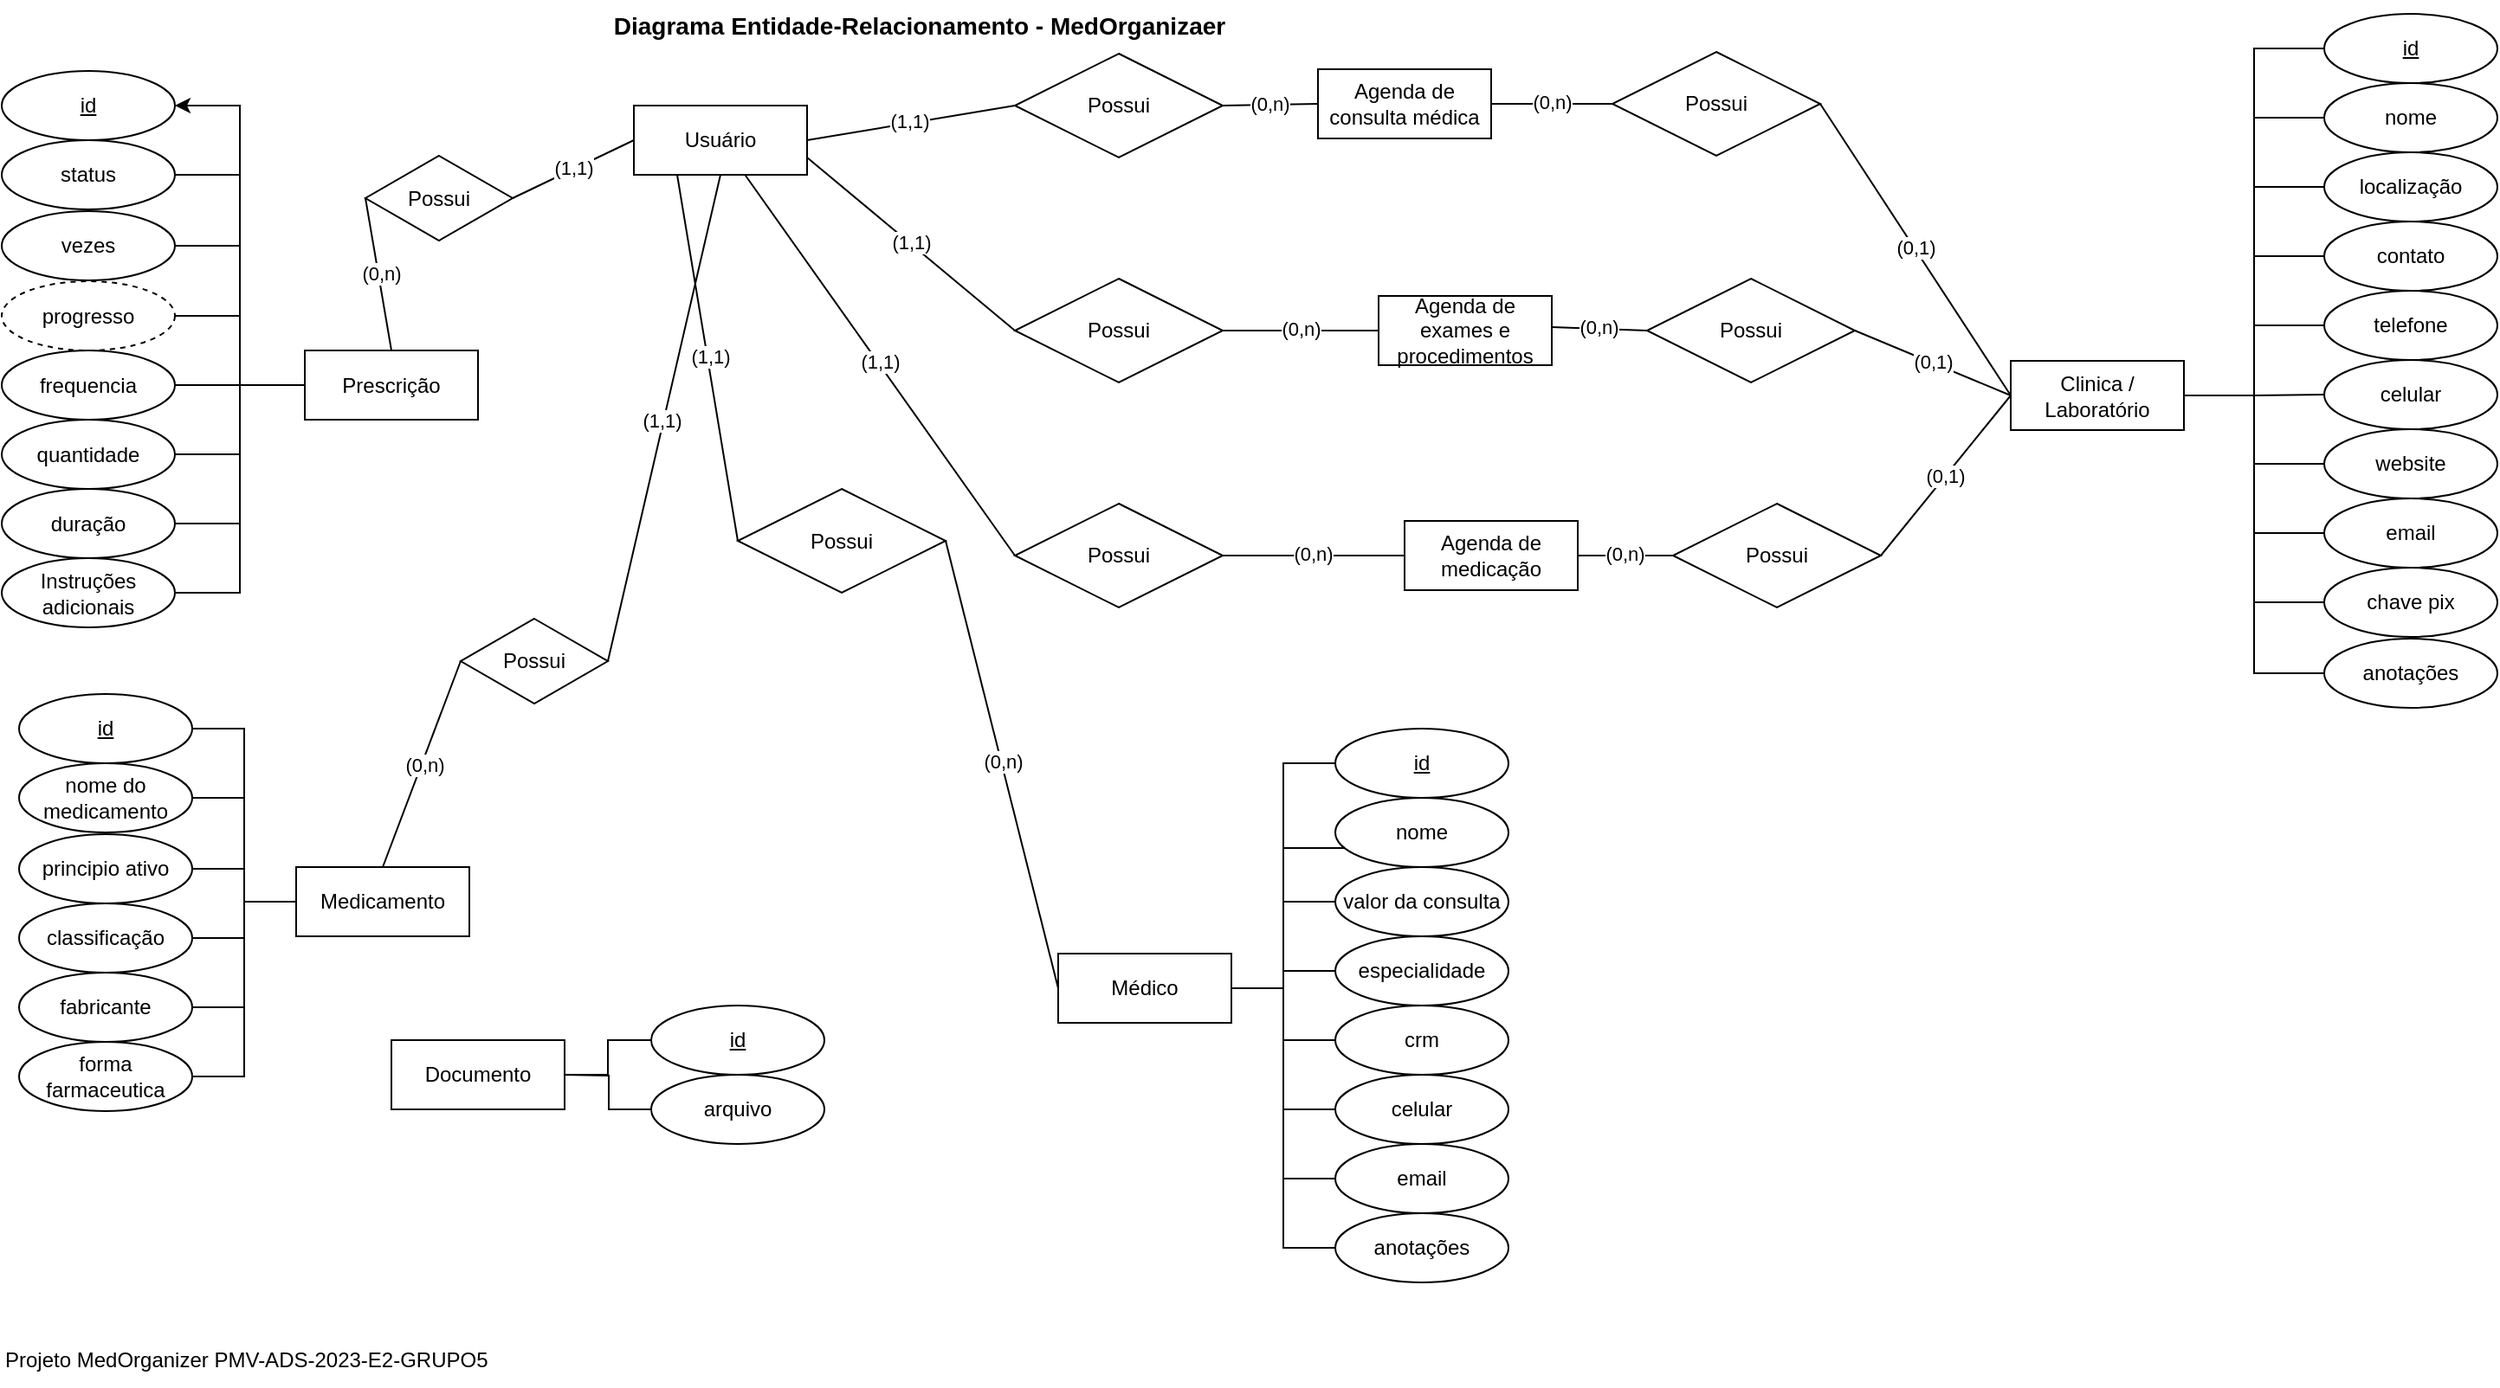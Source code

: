 <mxfile version="21.7.5" type="device">
  <diagram id="C5RBs43oDa-KdzZeNtuy" name="Page-1">
    <mxGraphModel dx="2874" dy="10" grid="1" gridSize="10" guides="1" tooltips="1" connect="1" arrows="1" fold="1" page="1" pageScale="1" pageWidth="1169" pageHeight="827" math="0" shadow="0">
      <root>
        <mxCell id="WIyWlLk6GJQsqaUBKTNV-0" />
        <mxCell id="WIyWlLk6GJQsqaUBKTNV-1" parent="WIyWlLk6GJQsqaUBKTNV-0" />
        <mxCell id="ZJPSMoCEX5RP2kxzUlpS-71" value="Diagrama Entidade-Relacionamento - MedOrganizaer" style="text;html=1;strokeColor=none;fillColor=none;align=center;verticalAlign=middle;whiteSpace=wrap;rounded=0;fontSize=14;fontStyle=1" parent="WIyWlLk6GJQsqaUBKTNV-1" vertex="1">
          <mxGeometry x="190" y="1659" width="760" height="30" as="geometry" />
        </mxCell>
        <mxCell id="ZJPSMoCEX5RP2kxzUlpS-72" value="Projeto MedOrganizer PMV-ADS-2023-E2-GRUPO5" style="text;html=1;strokeColor=none;fillColor=none;align=left;verticalAlign=middle;whiteSpace=wrap;rounded=0;" parent="WIyWlLk6GJQsqaUBKTNV-1" vertex="1">
          <mxGeometry x="40" y="2430" width="760" height="30" as="geometry" />
        </mxCell>
        <mxCell id="JvY_ZrgilqNhl_zg-ems-67" value="Usuário" style="whiteSpace=wrap;html=1;align=center;" vertex="1" parent="WIyWlLk6GJQsqaUBKTNV-1">
          <mxGeometry x="405" y="1720" width="100" height="40" as="geometry" />
        </mxCell>
        <mxCell id="JvY_ZrgilqNhl_zg-ems-69" value="Possui" style="shape=rhombus;perimeter=rhombusPerimeter;whiteSpace=wrap;html=1;align=center;" vertex="1" parent="WIyWlLk6GJQsqaUBKTNV-1">
          <mxGeometry x="625" y="1690" width="120" height="60" as="geometry" />
        </mxCell>
        <mxCell id="JvY_ZrgilqNhl_zg-ems-70" value="" style="endArrow=none;html=1;rounded=0;entryX=0;entryY=0.5;entryDx=0;entryDy=0;exitX=1;exitY=0.5;exitDx=0;exitDy=0;" edge="1" parent="WIyWlLk6GJQsqaUBKTNV-1" target="JvY_ZrgilqNhl_zg-ems-69" source="JvY_ZrgilqNhl_zg-ems-67">
          <mxGeometry relative="1" as="geometry">
            <mxPoint x="560" y="1759" as="sourcePoint" />
            <mxPoint x="680" y="1758.5" as="targetPoint" />
          </mxGeometry>
        </mxCell>
        <mxCell id="JvY_ZrgilqNhl_zg-ems-71" value="(1,1)" style="edgeLabel;html=1;align=center;verticalAlign=middle;resizable=0;points=[];" vertex="1" connectable="0" parent="JvY_ZrgilqNhl_zg-ems-70">
          <mxGeometry x="-0.013" y="1" relative="1" as="geometry">
            <mxPoint as="offset" />
          </mxGeometry>
        </mxCell>
        <mxCell id="JvY_ZrgilqNhl_zg-ems-72" value="" style="endArrow=none;html=1;rounded=0;exitX=1;exitY=0.5;exitDx=0;exitDy=0;entryX=0;entryY=0.5;entryDx=0;entryDy=0;" edge="1" parent="WIyWlLk6GJQsqaUBKTNV-1" source="JvY_ZrgilqNhl_zg-ems-69" target="JvY_ZrgilqNhl_zg-ems-74">
          <mxGeometry relative="1" as="geometry">
            <mxPoint x="800" y="1759" as="sourcePoint" />
            <mxPoint x="840" y="1759" as="targetPoint" />
          </mxGeometry>
        </mxCell>
        <mxCell id="JvY_ZrgilqNhl_zg-ems-73" value="(0,n)" style="edgeLabel;html=1;align=center;verticalAlign=middle;resizable=0;points=[];" vertex="1" connectable="0" parent="JvY_ZrgilqNhl_zg-ems-72">
          <mxGeometry x="-0.013" y="1" relative="1" as="geometry">
            <mxPoint as="offset" />
          </mxGeometry>
        </mxCell>
        <mxCell id="JvY_ZrgilqNhl_zg-ems-74" value="Agenda de consulta médica" style="whiteSpace=wrap;html=1;align=center;" vertex="1" parent="WIyWlLk6GJQsqaUBKTNV-1">
          <mxGeometry x="800" y="1699" width="100" height="40" as="geometry" />
        </mxCell>
        <mxCell id="JvY_ZrgilqNhl_zg-ems-89" value="Possui" style="shape=rhombus;perimeter=rhombusPerimeter;whiteSpace=wrap;html=1;align=center;" vertex="1" parent="WIyWlLk6GJQsqaUBKTNV-1">
          <mxGeometry x="625" y="1820" width="120" height="60" as="geometry" />
        </mxCell>
        <mxCell id="JvY_ZrgilqNhl_zg-ems-90" value="" style="endArrow=none;html=1;rounded=0;entryX=0;entryY=0.5;entryDx=0;entryDy=0;exitX=1;exitY=0.75;exitDx=0;exitDy=0;" edge="1" parent="WIyWlLk6GJQsqaUBKTNV-1" target="JvY_ZrgilqNhl_zg-ems-89" source="JvY_ZrgilqNhl_zg-ems-67">
          <mxGeometry relative="1" as="geometry">
            <mxPoint x="545" y="1850" as="sourcePoint" />
            <mxPoint x="680" y="1849.5" as="targetPoint" />
          </mxGeometry>
        </mxCell>
        <mxCell id="JvY_ZrgilqNhl_zg-ems-91" value="(1,1)" style="edgeLabel;html=1;align=center;verticalAlign=middle;resizable=0;points=[];" vertex="1" connectable="0" parent="JvY_ZrgilqNhl_zg-ems-90">
          <mxGeometry x="-0.013" y="1" relative="1" as="geometry">
            <mxPoint as="offset" />
          </mxGeometry>
        </mxCell>
        <mxCell id="JvY_ZrgilqNhl_zg-ems-92" value="" style="endArrow=none;html=1;rounded=0;exitX=1;exitY=0.5;exitDx=0;exitDy=0;entryX=0;entryY=0.5;entryDx=0;entryDy=0;" edge="1" parent="WIyWlLk6GJQsqaUBKTNV-1" source="JvY_ZrgilqNhl_zg-ems-89" target="JvY_ZrgilqNhl_zg-ems-94">
          <mxGeometry relative="1" as="geometry">
            <mxPoint x="800" y="1850" as="sourcePoint" />
            <mxPoint x="840" y="1850" as="targetPoint" />
          </mxGeometry>
        </mxCell>
        <mxCell id="JvY_ZrgilqNhl_zg-ems-93" value="(0,n)" style="edgeLabel;html=1;align=center;verticalAlign=middle;resizable=0;points=[];" vertex="1" connectable="0" parent="JvY_ZrgilqNhl_zg-ems-92">
          <mxGeometry x="-0.013" y="1" relative="1" as="geometry">
            <mxPoint as="offset" />
          </mxGeometry>
        </mxCell>
        <mxCell id="JvY_ZrgilqNhl_zg-ems-94" value="Agenda de exames e procedimentos" style="whiteSpace=wrap;html=1;align=center;" vertex="1" parent="WIyWlLk6GJQsqaUBKTNV-1">
          <mxGeometry x="835" y="1830" width="100" height="40" as="geometry" />
        </mxCell>
        <mxCell id="JvY_ZrgilqNhl_zg-ems-95" value="Possui" style="shape=rhombus;perimeter=rhombusPerimeter;whiteSpace=wrap;html=1;align=center;" vertex="1" parent="WIyWlLk6GJQsqaUBKTNV-1">
          <mxGeometry x="625" y="1950" width="120" height="60" as="geometry" />
        </mxCell>
        <mxCell id="JvY_ZrgilqNhl_zg-ems-96" value="" style="endArrow=none;html=1;rounded=0;entryX=0;entryY=0.5;entryDx=0;entryDy=0;" edge="1" parent="WIyWlLk6GJQsqaUBKTNV-1" target="JvY_ZrgilqNhl_zg-ems-95" source="JvY_ZrgilqNhl_zg-ems-67">
          <mxGeometry relative="1" as="geometry">
            <mxPoint x="545" y="1940" as="sourcePoint" />
            <mxPoint x="680" y="1939.5" as="targetPoint" />
          </mxGeometry>
        </mxCell>
        <mxCell id="JvY_ZrgilqNhl_zg-ems-97" value="(1,1)" style="edgeLabel;html=1;align=center;verticalAlign=middle;resizable=0;points=[];" vertex="1" connectable="0" parent="JvY_ZrgilqNhl_zg-ems-96">
          <mxGeometry x="-0.013" y="1" relative="1" as="geometry">
            <mxPoint as="offset" />
          </mxGeometry>
        </mxCell>
        <mxCell id="JvY_ZrgilqNhl_zg-ems-98" value="" style="endArrow=none;html=1;rounded=0;exitX=1;exitY=0.5;exitDx=0;exitDy=0;entryX=0;entryY=0.5;entryDx=0;entryDy=0;" edge="1" parent="WIyWlLk6GJQsqaUBKTNV-1" source="JvY_ZrgilqNhl_zg-ems-95" target="JvY_ZrgilqNhl_zg-ems-100">
          <mxGeometry relative="1" as="geometry">
            <mxPoint x="800" y="1940" as="sourcePoint" />
            <mxPoint x="840" y="1940" as="targetPoint" />
          </mxGeometry>
        </mxCell>
        <mxCell id="JvY_ZrgilqNhl_zg-ems-99" value="(0,n)" style="edgeLabel;html=1;align=center;verticalAlign=middle;resizable=0;points=[];" vertex="1" connectable="0" parent="JvY_ZrgilqNhl_zg-ems-98">
          <mxGeometry x="-0.013" y="1" relative="1" as="geometry">
            <mxPoint as="offset" />
          </mxGeometry>
        </mxCell>
        <mxCell id="JvY_ZrgilqNhl_zg-ems-100" value="Agenda de medicação" style="whiteSpace=wrap;html=1;align=center;" vertex="1" parent="WIyWlLk6GJQsqaUBKTNV-1">
          <mxGeometry x="850" y="1960" width="100" height="40" as="geometry" />
        </mxCell>
        <mxCell id="JvY_ZrgilqNhl_zg-ems-101" value="" style="group" vertex="1" connectable="0" parent="WIyWlLk6GJQsqaUBKTNV-1">
          <mxGeometry x="1200" y="1667" width="281" height="401" as="geometry" />
        </mxCell>
        <mxCell id="JvY_ZrgilqNhl_zg-ems-45" value="nome" style="ellipse;whiteSpace=wrap;html=1;align=center;" vertex="1" parent="JvY_ZrgilqNhl_zg-ems-101">
          <mxGeometry x="181" y="40" width="100" height="40" as="geometry" />
        </mxCell>
        <mxCell id="JvY_ZrgilqNhl_zg-ems-46" value="localização" style="ellipse;whiteSpace=wrap;html=1;align=center;" vertex="1" parent="JvY_ZrgilqNhl_zg-ems-101">
          <mxGeometry x="181" y="80" width="100" height="40" as="geometry" />
        </mxCell>
        <mxCell id="JvY_ZrgilqNhl_zg-ems-47" value="contato" style="ellipse;whiteSpace=wrap;html=1;align=center;" vertex="1" parent="JvY_ZrgilqNhl_zg-ems-101">
          <mxGeometry x="181" y="120" width="100" height="40" as="geometry" />
        </mxCell>
        <mxCell id="JvY_ZrgilqNhl_zg-ems-48" value="telefone" style="ellipse;whiteSpace=wrap;html=1;align=center;" vertex="1" parent="JvY_ZrgilqNhl_zg-ems-101">
          <mxGeometry x="181" y="160" width="100" height="40" as="geometry" />
        </mxCell>
        <mxCell id="JvY_ZrgilqNhl_zg-ems-49" value="celular" style="ellipse;whiteSpace=wrap;html=1;align=center;" vertex="1" parent="JvY_ZrgilqNhl_zg-ems-101">
          <mxGeometry x="181" y="200" width="100" height="40" as="geometry" />
        </mxCell>
        <mxCell id="JvY_ZrgilqNhl_zg-ems-50" value="website" style="ellipse;whiteSpace=wrap;html=1;align=center;" vertex="1" parent="JvY_ZrgilqNhl_zg-ems-101">
          <mxGeometry x="181" y="240" width="100" height="40" as="geometry" />
        </mxCell>
        <mxCell id="JvY_ZrgilqNhl_zg-ems-51" value="email" style="ellipse;whiteSpace=wrap;html=1;align=center;" vertex="1" parent="JvY_ZrgilqNhl_zg-ems-101">
          <mxGeometry x="181" y="280" width="100" height="40" as="geometry" />
        </mxCell>
        <mxCell id="JvY_ZrgilqNhl_zg-ems-52" value="chave pix" style="ellipse;whiteSpace=wrap;html=1;align=center;" vertex="1" parent="JvY_ZrgilqNhl_zg-ems-101">
          <mxGeometry x="181" y="320" width="100" height="40" as="geometry" />
        </mxCell>
        <mxCell id="JvY_ZrgilqNhl_zg-ems-53" value="anotações" style="ellipse;whiteSpace=wrap;html=1;align=center;" vertex="1" parent="JvY_ZrgilqNhl_zg-ems-101">
          <mxGeometry x="181" y="361" width="100" height="40" as="geometry" />
        </mxCell>
        <mxCell id="JvY_ZrgilqNhl_zg-ems-55" value="id" style="ellipse;whiteSpace=wrap;html=1;align=center;fontStyle=4;" vertex="1" parent="JvY_ZrgilqNhl_zg-ems-101">
          <mxGeometry x="181" width="100" height="40" as="geometry" />
        </mxCell>
        <mxCell id="JvY_ZrgilqNhl_zg-ems-57" style="edgeStyle=orthogonalEdgeStyle;rounded=0;orthogonalLoop=1;jettySize=auto;html=1;entryX=0;entryY=0.5;entryDx=0;entryDy=0;endArrow=none;endFill=0;" edge="1" parent="JvY_ZrgilqNhl_zg-ems-101" source="JvY_ZrgilqNhl_zg-ems-56" target="JvY_ZrgilqNhl_zg-ems-55">
          <mxGeometry relative="1" as="geometry" />
        </mxCell>
        <mxCell id="JvY_ZrgilqNhl_zg-ems-58" style="edgeStyle=orthogonalEdgeStyle;rounded=0;orthogonalLoop=1;jettySize=auto;html=1;entryX=0;entryY=0.5;entryDx=0;entryDy=0;endArrow=none;endFill=0;" edge="1" parent="JvY_ZrgilqNhl_zg-ems-101" source="JvY_ZrgilqNhl_zg-ems-56" target="JvY_ZrgilqNhl_zg-ems-45">
          <mxGeometry relative="1" as="geometry" />
        </mxCell>
        <mxCell id="JvY_ZrgilqNhl_zg-ems-59" style="edgeStyle=orthogonalEdgeStyle;rounded=0;orthogonalLoop=1;jettySize=auto;html=1;entryX=0;entryY=0.5;entryDx=0;entryDy=0;endArrow=none;endFill=0;" edge="1" parent="JvY_ZrgilqNhl_zg-ems-101" source="JvY_ZrgilqNhl_zg-ems-56" target="JvY_ZrgilqNhl_zg-ems-46">
          <mxGeometry relative="1" as="geometry" />
        </mxCell>
        <mxCell id="JvY_ZrgilqNhl_zg-ems-60" style="edgeStyle=orthogonalEdgeStyle;rounded=0;orthogonalLoop=1;jettySize=auto;html=1;entryX=0;entryY=0.5;entryDx=0;entryDy=0;endArrow=none;endFill=0;" edge="1" parent="JvY_ZrgilqNhl_zg-ems-101" source="JvY_ZrgilqNhl_zg-ems-56" target="JvY_ZrgilqNhl_zg-ems-47">
          <mxGeometry relative="1" as="geometry" />
        </mxCell>
        <mxCell id="JvY_ZrgilqNhl_zg-ems-61" style="edgeStyle=orthogonalEdgeStyle;rounded=0;orthogonalLoop=1;jettySize=auto;html=1;entryX=0;entryY=0.5;entryDx=0;entryDy=0;endArrow=none;endFill=0;" edge="1" parent="JvY_ZrgilqNhl_zg-ems-101" source="JvY_ZrgilqNhl_zg-ems-56" target="JvY_ZrgilqNhl_zg-ems-48">
          <mxGeometry relative="1" as="geometry" />
        </mxCell>
        <mxCell id="JvY_ZrgilqNhl_zg-ems-62" style="edgeStyle=orthogonalEdgeStyle;rounded=0;orthogonalLoop=1;jettySize=auto;html=1;entryX=0;entryY=0.5;entryDx=0;entryDy=0;endArrow=none;endFill=0;" edge="1" parent="JvY_ZrgilqNhl_zg-ems-101" source="JvY_ZrgilqNhl_zg-ems-56" target="JvY_ZrgilqNhl_zg-ems-49">
          <mxGeometry relative="1" as="geometry" />
        </mxCell>
        <mxCell id="JvY_ZrgilqNhl_zg-ems-63" style="edgeStyle=orthogonalEdgeStyle;rounded=0;orthogonalLoop=1;jettySize=auto;html=1;entryX=0;entryY=0.5;entryDx=0;entryDy=0;endArrow=none;endFill=0;" edge="1" parent="JvY_ZrgilqNhl_zg-ems-101" source="JvY_ZrgilqNhl_zg-ems-56" target="JvY_ZrgilqNhl_zg-ems-50">
          <mxGeometry relative="1" as="geometry" />
        </mxCell>
        <mxCell id="JvY_ZrgilqNhl_zg-ems-64" style="edgeStyle=orthogonalEdgeStyle;rounded=0;orthogonalLoop=1;jettySize=auto;html=1;entryX=0;entryY=0.5;entryDx=0;entryDy=0;endArrow=none;endFill=0;" edge="1" parent="JvY_ZrgilqNhl_zg-ems-101" source="JvY_ZrgilqNhl_zg-ems-56" target="JvY_ZrgilqNhl_zg-ems-51">
          <mxGeometry relative="1" as="geometry" />
        </mxCell>
        <mxCell id="JvY_ZrgilqNhl_zg-ems-65" style="edgeStyle=orthogonalEdgeStyle;rounded=0;orthogonalLoop=1;jettySize=auto;html=1;entryX=0;entryY=0.5;entryDx=0;entryDy=0;endArrow=none;endFill=0;" edge="1" parent="JvY_ZrgilqNhl_zg-ems-101" source="JvY_ZrgilqNhl_zg-ems-56" target="JvY_ZrgilqNhl_zg-ems-52">
          <mxGeometry relative="1" as="geometry" />
        </mxCell>
        <mxCell id="JvY_ZrgilqNhl_zg-ems-66" style="edgeStyle=orthogonalEdgeStyle;rounded=0;orthogonalLoop=1;jettySize=auto;html=1;entryX=0;entryY=0.5;entryDx=0;entryDy=0;endArrow=none;endFill=0;" edge="1" parent="JvY_ZrgilqNhl_zg-ems-101" source="JvY_ZrgilqNhl_zg-ems-56" target="JvY_ZrgilqNhl_zg-ems-53">
          <mxGeometry relative="1" as="geometry" />
        </mxCell>
        <mxCell id="JvY_ZrgilqNhl_zg-ems-56" value="Clinica / Laboratório" style="whiteSpace=wrap;html=1;align=center;" vertex="1" parent="JvY_ZrgilqNhl_zg-ems-101">
          <mxGeometry y="200.5" width="100" height="40" as="geometry" />
        </mxCell>
        <mxCell id="JvY_ZrgilqNhl_zg-ems-102" value="" style="group" vertex="1" connectable="0" parent="WIyWlLk6GJQsqaUBKTNV-1">
          <mxGeometry x="650" y="2080" width="260" height="320" as="geometry" />
        </mxCell>
        <mxCell id="JvY_ZrgilqNhl_zg-ems-25" value="Médico" style="whiteSpace=wrap;html=1;align=center;" vertex="1" parent="JvY_ZrgilqNhl_zg-ems-102">
          <mxGeometry y="130" width="100" height="40" as="geometry" />
        </mxCell>
        <mxCell id="JvY_ZrgilqNhl_zg-ems-37" value="" style="edgeStyle=orthogonalEdgeStyle;rounded=0;orthogonalLoop=1;jettySize=auto;html=1;endArrow=none;endFill=0;" edge="1" parent="JvY_ZrgilqNhl_zg-ems-102" source="JvY_ZrgilqNhl_zg-ems-26">
          <mxGeometry relative="1" as="geometry">
            <mxPoint x="100" y="150" as="targetPoint" />
            <Array as="points">
              <mxPoint x="130" y="69" />
              <mxPoint x="130" y="150" />
            </Array>
          </mxGeometry>
        </mxCell>
        <mxCell id="JvY_ZrgilqNhl_zg-ems-26" value="nome" style="ellipse;whiteSpace=wrap;html=1;align=center;" vertex="1" parent="JvY_ZrgilqNhl_zg-ems-102">
          <mxGeometry x="160" y="40" width="100" height="40" as="geometry" />
        </mxCell>
        <mxCell id="JvY_ZrgilqNhl_zg-ems-38" style="edgeStyle=orthogonalEdgeStyle;rounded=0;orthogonalLoop=1;jettySize=auto;html=1;entryX=1;entryY=0.5;entryDx=0;entryDy=0;endArrow=none;endFill=0;" edge="1" parent="JvY_ZrgilqNhl_zg-ems-102" source="JvY_ZrgilqNhl_zg-ems-27" target="JvY_ZrgilqNhl_zg-ems-25">
          <mxGeometry relative="1" as="geometry" />
        </mxCell>
        <mxCell id="JvY_ZrgilqNhl_zg-ems-27" value="id" style="ellipse;whiteSpace=wrap;html=1;align=center;fontStyle=4;" vertex="1" parent="JvY_ZrgilqNhl_zg-ems-102">
          <mxGeometry x="160" width="100" height="40" as="geometry" />
        </mxCell>
        <mxCell id="JvY_ZrgilqNhl_zg-ems-39" value="" style="edgeStyle=orthogonalEdgeStyle;rounded=0;orthogonalLoop=1;jettySize=auto;html=1;entryX=1;entryY=0.5;entryDx=0;entryDy=0;endArrow=none;endFill=0;" edge="1" parent="JvY_ZrgilqNhl_zg-ems-102" source="JvY_ZrgilqNhl_zg-ems-29" target="JvY_ZrgilqNhl_zg-ems-25">
          <mxGeometry relative="1" as="geometry" />
        </mxCell>
        <mxCell id="JvY_ZrgilqNhl_zg-ems-29" value="valor da consulta" style="ellipse;whiteSpace=wrap;html=1;align=center;" vertex="1" parent="JvY_ZrgilqNhl_zg-ems-102">
          <mxGeometry x="160" y="80" width="100" height="40" as="geometry" />
        </mxCell>
        <mxCell id="JvY_ZrgilqNhl_zg-ems-40" style="edgeStyle=orthogonalEdgeStyle;rounded=0;orthogonalLoop=1;jettySize=auto;html=1;entryX=1;entryY=0.5;entryDx=0;entryDy=0;endArrow=none;endFill=0;" edge="1" parent="JvY_ZrgilqNhl_zg-ems-102" source="JvY_ZrgilqNhl_zg-ems-30" target="JvY_ZrgilqNhl_zg-ems-25">
          <mxGeometry relative="1" as="geometry" />
        </mxCell>
        <mxCell id="JvY_ZrgilqNhl_zg-ems-30" value="especialidade" style="ellipse;whiteSpace=wrap;html=1;align=center;" vertex="1" parent="JvY_ZrgilqNhl_zg-ems-102">
          <mxGeometry x="160" y="120" width="100" height="40" as="geometry" />
        </mxCell>
        <mxCell id="JvY_ZrgilqNhl_zg-ems-41" style="edgeStyle=orthogonalEdgeStyle;rounded=0;orthogonalLoop=1;jettySize=auto;html=1;entryX=1;entryY=0.5;entryDx=0;entryDy=0;endArrow=none;endFill=0;" edge="1" parent="JvY_ZrgilqNhl_zg-ems-102" source="JvY_ZrgilqNhl_zg-ems-31" target="JvY_ZrgilqNhl_zg-ems-25">
          <mxGeometry relative="1" as="geometry" />
        </mxCell>
        <mxCell id="JvY_ZrgilqNhl_zg-ems-31" value="crm" style="ellipse;whiteSpace=wrap;html=1;align=center;" vertex="1" parent="JvY_ZrgilqNhl_zg-ems-102">
          <mxGeometry x="160" y="160" width="100" height="40" as="geometry" />
        </mxCell>
        <mxCell id="JvY_ZrgilqNhl_zg-ems-42" style="edgeStyle=orthogonalEdgeStyle;rounded=0;orthogonalLoop=1;jettySize=auto;html=1;entryX=1;entryY=0.5;entryDx=0;entryDy=0;endArrow=none;endFill=0;" edge="1" parent="JvY_ZrgilqNhl_zg-ems-102" source="JvY_ZrgilqNhl_zg-ems-32" target="JvY_ZrgilqNhl_zg-ems-25">
          <mxGeometry relative="1" as="geometry" />
        </mxCell>
        <mxCell id="JvY_ZrgilqNhl_zg-ems-32" value="celular" style="ellipse;whiteSpace=wrap;html=1;align=center;" vertex="1" parent="JvY_ZrgilqNhl_zg-ems-102">
          <mxGeometry x="160" y="200" width="100" height="40" as="geometry" />
        </mxCell>
        <mxCell id="JvY_ZrgilqNhl_zg-ems-43" style="edgeStyle=orthogonalEdgeStyle;rounded=0;orthogonalLoop=1;jettySize=auto;html=1;entryX=1;entryY=0.5;entryDx=0;entryDy=0;endArrow=none;endFill=0;" edge="1" parent="JvY_ZrgilqNhl_zg-ems-102" source="JvY_ZrgilqNhl_zg-ems-33" target="JvY_ZrgilqNhl_zg-ems-25">
          <mxGeometry relative="1" as="geometry" />
        </mxCell>
        <mxCell id="JvY_ZrgilqNhl_zg-ems-33" value="email" style="ellipse;whiteSpace=wrap;html=1;align=center;" vertex="1" parent="JvY_ZrgilqNhl_zg-ems-102">
          <mxGeometry x="160" y="240" width="100" height="40" as="geometry" />
        </mxCell>
        <mxCell id="JvY_ZrgilqNhl_zg-ems-44" style="edgeStyle=orthogonalEdgeStyle;rounded=0;orthogonalLoop=1;jettySize=auto;html=1;entryX=1;entryY=0.5;entryDx=0;entryDy=0;endArrow=none;endFill=0;" edge="1" parent="JvY_ZrgilqNhl_zg-ems-102" source="JvY_ZrgilqNhl_zg-ems-34" target="JvY_ZrgilqNhl_zg-ems-25">
          <mxGeometry relative="1" as="geometry" />
        </mxCell>
        <mxCell id="JvY_ZrgilqNhl_zg-ems-34" value="anotações" style="ellipse;whiteSpace=wrap;html=1;align=center;" vertex="1" parent="JvY_ZrgilqNhl_zg-ems-102">
          <mxGeometry x="160" y="280" width="100" height="40" as="geometry" />
        </mxCell>
        <mxCell id="JvY_ZrgilqNhl_zg-ems-103" value="Possui" style="shape=rhombus;perimeter=rhombusPerimeter;whiteSpace=wrap;html=1;align=center;" vertex="1" parent="WIyWlLk6GJQsqaUBKTNV-1">
          <mxGeometry x="970" y="1689" width="120" height="60" as="geometry" />
        </mxCell>
        <mxCell id="JvY_ZrgilqNhl_zg-ems-104" value="" style="endArrow=none;html=1;rounded=0;entryX=0;entryY=0.5;entryDx=0;entryDy=0;exitX=1;exitY=0.5;exitDx=0;exitDy=0;" edge="1" parent="WIyWlLk6GJQsqaUBKTNV-1" target="JvY_ZrgilqNhl_zg-ems-103" source="JvY_ZrgilqNhl_zg-ems-74">
          <mxGeometry relative="1" as="geometry">
            <mxPoint x="940" y="1759" as="sourcePoint" />
            <mxPoint x="1030" y="1758.5" as="targetPoint" />
          </mxGeometry>
        </mxCell>
        <mxCell id="JvY_ZrgilqNhl_zg-ems-105" value="(0,n)" style="edgeLabel;html=1;align=center;verticalAlign=middle;resizable=0;points=[];" vertex="1" connectable="0" parent="JvY_ZrgilqNhl_zg-ems-104">
          <mxGeometry x="-0.013" y="1" relative="1" as="geometry">
            <mxPoint as="offset" />
          </mxGeometry>
        </mxCell>
        <mxCell id="JvY_ZrgilqNhl_zg-ems-106" value="" style="endArrow=none;html=1;rounded=0;exitX=1;exitY=0.5;exitDx=0;exitDy=0;entryX=0;entryY=0.5;entryDx=0;entryDy=0;" edge="1" parent="WIyWlLk6GJQsqaUBKTNV-1" source="JvY_ZrgilqNhl_zg-ems-103" target="JvY_ZrgilqNhl_zg-ems-56">
          <mxGeometry relative="1" as="geometry">
            <mxPoint x="1150" y="1759" as="sourcePoint" />
            <mxPoint x="1270" y="1759" as="targetPoint" />
          </mxGeometry>
        </mxCell>
        <mxCell id="JvY_ZrgilqNhl_zg-ems-107" value="(0,1)" style="edgeLabel;html=1;align=center;verticalAlign=middle;resizable=0;points=[];" vertex="1" connectable="0" parent="JvY_ZrgilqNhl_zg-ems-106">
          <mxGeometry x="-0.013" y="1" relative="1" as="geometry">
            <mxPoint as="offset" />
          </mxGeometry>
        </mxCell>
        <mxCell id="JvY_ZrgilqNhl_zg-ems-108" value="Possui" style="shape=rhombus;perimeter=rhombusPerimeter;whiteSpace=wrap;html=1;align=center;" vertex="1" parent="WIyWlLk6GJQsqaUBKTNV-1">
          <mxGeometry x="990" y="1820" width="120" height="60" as="geometry" />
        </mxCell>
        <mxCell id="JvY_ZrgilqNhl_zg-ems-109" value="" style="endArrow=none;html=1;rounded=0;entryX=0;entryY=0.5;entryDx=0;entryDy=0;exitX=1;exitY=0.5;exitDx=0;exitDy=0;" edge="1" parent="WIyWlLk6GJQsqaUBKTNV-1" target="JvY_ZrgilqNhl_zg-ems-108">
          <mxGeometry relative="1" as="geometry">
            <mxPoint x="935" y="1848" as="sourcePoint" />
            <mxPoint x="1030" y="1847.5" as="targetPoint" />
          </mxGeometry>
        </mxCell>
        <mxCell id="JvY_ZrgilqNhl_zg-ems-110" value="(0,n)" style="edgeLabel;html=1;align=center;verticalAlign=middle;resizable=0;points=[];" vertex="1" connectable="0" parent="JvY_ZrgilqNhl_zg-ems-109">
          <mxGeometry x="-0.013" y="1" relative="1" as="geometry">
            <mxPoint as="offset" />
          </mxGeometry>
        </mxCell>
        <mxCell id="JvY_ZrgilqNhl_zg-ems-111" value="" style="endArrow=none;html=1;rounded=0;exitX=1;exitY=0.5;exitDx=0;exitDy=0;entryX=0;entryY=0.5;entryDx=0;entryDy=0;" edge="1" parent="WIyWlLk6GJQsqaUBKTNV-1" source="JvY_ZrgilqNhl_zg-ems-108" target="JvY_ZrgilqNhl_zg-ems-56">
          <mxGeometry relative="1" as="geometry">
            <mxPoint x="1150" y="1848" as="sourcePoint" />
            <mxPoint x="1310" y="1760" as="targetPoint" />
          </mxGeometry>
        </mxCell>
        <mxCell id="JvY_ZrgilqNhl_zg-ems-112" value="(0,1)" style="edgeLabel;html=1;align=center;verticalAlign=middle;resizable=0;points=[];" vertex="1" connectable="0" parent="JvY_ZrgilqNhl_zg-ems-111">
          <mxGeometry x="-0.013" y="1" relative="1" as="geometry">
            <mxPoint as="offset" />
          </mxGeometry>
        </mxCell>
        <mxCell id="JvY_ZrgilqNhl_zg-ems-113" value="Possui" style="shape=rhombus;perimeter=rhombusPerimeter;whiteSpace=wrap;html=1;align=center;" vertex="1" parent="WIyWlLk6GJQsqaUBKTNV-1">
          <mxGeometry x="1005" y="1950" width="120" height="60" as="geometry" />
        </mxCell>
        <mxCell id="JvY_ZrgilqNhl_zg-ems-114" value="" style="endArrow=none;html=1;rounded=0;entryX=0;entryY=0.5;entryDx=0;entryDy=0;exitX=1;exitY=0.5;exitDx=0;exitDy=0;" edge="1" parent="WIyWlLk6GJQsqaUBKTNV-1" target="JvY_ZrgilqNhl_zg-ems-113" source="JvY_ZrgilqNhl_zg-ems-100">
          <mxGeometry relative="1" as="geometry">
            <mxPoint x="935" y="1939" as="sourcePoint" />
            <mxPoint x="1030" y="1938.5" as="targetPoint" />
          </mxGeometry>
        </mxCell>
        <mxCell id="JvY_ZrgilqNhl_zg-ems-115" value="(0,n)" style="edgeLabel;html=1;align=center;verticalAlign=middle;resizable=0;points=[];" vertex="1" connectable="0" parent="JvY_ZrgilqNhl_zg-ems-114">
          <mxGeometry x="-0.013" y="1" relative="1" as="geometry">
            <mxPoint as="offset" />
          </mxGeometry>
        </mxCell>
        <mxCell id="JvY_ZrgilqNhl_zg-ems-116" value="" style="endArrow=none;html=1;rounded=0;exitX=1;exitY=0.5;exitDx=0;exitDy=0;entryX=0;entryY=0.5;entryDx=0;entryDy=0;" edge="1" parent="WIyWlLk6GJQsqaUBKTNV-1" source="JvY_ZrgilqNhl_zg-ems-113" target="JvY_ZrgilqNhl_zg-ems-56">
          <mxGeometry relative="1" as="geometry">
            <mxPoint x="1150" y="1939" as="sourcePoint" />
            <mxPoint x="1310" y="1851" as="targetPoint" />
          </mxGeometry>
        </mxCell>
        <mxCell id="JvY_ZrgilqNhl_zg-ems-117" value="(0,1)" style="edgeLabel;html=1;align=center;verticalAlign=middle;resizable=0;points=[];" vertex="1" connectable="0" parent="JvY_ZrgilqNhl_zg-ems-116">
          <mxGeometry x="-0.013" y="1" relative="1" as="geometry">
            <mxPoint as="offset" />
          </mxGeometry>
        </mxCell>
        <mxCell id="JvY_ZrgilqNhl_zg-ems-151" value="" style="group" vertex="1" connectable="0" parent="WIyWlLk6GJQsqaUBKTNV-1">
          <mxGeometry x="50" y="2060" width="260" height="241" as="geometry" />
        </mxCell>
        <mxCell id="JvY_ZrgilqNhl_zg-ems-135" value="Medicamento" style="whiteSpace=wrap;html=1;align=center;" vertex="1" parent="JvY_ZrgilqNhl_zg-ems-151">
          <mxGeometry x="160" y="100" width="100" height="40" as="geometry" />
        </mxCell>
        <mxCell id="JvY_ZrgilqNhl_zg-ems-139" value="nome do medicamento" style="ellipse;whiteSpace=wrap;html=1;align=center;" vertex="1" parent="JvY_ZrgilqNhl_zg-ems-151">
          <mxGeometry y="40" width="100" height="40" as="geometry" />
        </mxCell>
        <mxCell id="JvY_ZrgilqNhl_zg-ems-146" style="edgeStyle=orthogonalEdgeStyle;rounded=0;orthogonalLoop=1;jettySize=auto;html=1;entryX=1;entryY=0.5;entryDx=0;entryDy=0;endArrow=none;endFill=0;" edge="1" parent="JvY_ZrgilqNhl_zg-ems-151" source="JvY_ZrgilqNhl_zg-ems-135" target="JvY_ZrgilqNhl_zg-ems-139">
          <mxGeometry relative="1" as="geometry" />
        </mxCell>
        <mxCell id="JvY_ZrgilqNhl_zg-ems-140" value="principio ativo" style="ellipse;whiteSpace=wrap;html=1;align=center;" vertex="1" parent="JvY_ZrgilqNhl_zg-ems-151">
          <mxGeometry y="81" width="100" height="40" as="geometry" />
        </mxCell>
        <mxCell id="JvY_ZrgilqNhl_zg-ems-147" style="edgeStyle=orthogonalEdgeStyle;rounded=0;orthogonalLoop=1;jettySize=auto;html=1;entryX=1;entryY=0.5;entryDx=0;entryDy=0;endArrow=none;endFill=0;" edge="1" parent="JvY_ZrgilqNhl_zg-ems-151" source="JvY_ZrgilqNhl_zg-ems-135" target="JvY_ZrgilqNhl_zg-ems-140">
          <mxGeometry relative="1" as="geometry" />
        </mxCell>
        <mxCell id="JvY_ZrgilqNhl_zg-ems-141" value="&lt;u&gt;id&lt;/u&gt;" style="ellipse;whiteSpace=wrap;html=1;align=center;" vertex="1" parent="JvY_ZrgilqNhl_zg-ems-151">
          <mxGeometry width="100" height="40" as="geometry" />
        </mxCell>
        <mxCell id="JvY_ZrgilqNhl_zg-ems-145" style="edgeStyle=orthogonalEdgeStyle;rounded=0;orthogonalLoop=1;jettySize=auto;html=1;entryX=1;entryY=0.5;entryDx=0;entryDy=0;endArrow=none;endFill=0;" edge="1" parent="JvY_ZrgilqNhl_zg-ems-151" source="JvY_ZrgilqNhl_zg-ems-135" target="JvY_ZrgilqNhl_zg-ems-141">
          <mxGeometry relative="1" as="geometry" />
        </mxCell>
        <mxCell id="JvY_ZrgilqNhl_zg-ems-142" value="classificação" style="ellipse;whiteSpace=wrap;html=1;align=center;" vertex="1" parent="JvY_ZrgilqNhl_zg-ems-151">
          <mxGeometry y="121" width="100" height="40" as="geometry" />
        </mxCell>
        <mxCell id="JvY_ZrgilqNhl_zg-ems-148" style="edgeStyle=orthogonalEdgeStyle;rounded=0;orthogonalLoop=1;jettySize=auto;html=1;entryX=1;entryY=0.5;entryDx=0;entryDy=0;endArrow=none;endFill=0;" edge="1" parent="JvY_ZrgilqNhl_zg-ems-151" source="JvY_ZrgilqNhl_zg-ems-135" target="JvY_ZrgilqNhl_zg-ems-142">
          <mxGeometry relative="1" as="geometry" />
        </mxCell>
        <mxCell id="JvY_ZrgilqNhl_zg-ems-143" value="fabricante" style="ellipse;whiteSpace=wrap;html=1;align=center;" vertex="1" parent="JvY_ZrgilqNhl_zg-ems-151">
          <mxGeometry y="161" width="100" height="40" as="geometry" />
        </mxCell>
        <mxCell id="JvY_ZrgilqNhl_zg-ems-149" style="edgeStyle=orthogonalEdgeStyle;rounded=0;orthogonalLoop=1;jettySize=auto;html=1;entryX=1;entryY=0.5;entryDx=0;entryDy=0;endArrow=none;endFill=0;" edge="1" parent="JvY_ZrgilqNhl_zg-ems-151" source="JvY_ZrgilqNhl_zg-ems-135" target="JvY_ZrgilqNhl_zg-ems-143">
          <mxGeometry relative="1" as="geometry" />
        </mxCell>
        <mxCell id="JvY_ZrgilqNhl_zg-ems-144" value="forma farmaceutica" style="ellipse;whiteSpace=wrap;html=1;align=center;" vertex="1" parent="JvY_ZrgilqNhl_zg-ems-151">
          <mxGeometry y="201" width="100" height="40" as="geometry" />
        </mxCell>
        <mxCell id="JvY_ZrgilqNhl_zg-ems-150" style="edgeStyle=orthogonalEdgeStyle;rounded=0;orthogonalLoop=1;jettySize=auto;html=1;entryX=1;entryY=0.5;entryDx=0;entryDy=0;endArrow=none;endFill=0;" edge="1" parent="JvY_ZrgilqNhl_zg-ems-151" source="JvY_ZrgilqNhl_zg-ems-135" target="JvY_ZrgilqNhl_zg-ems-144">
          <mxGeometry relative="1" as="geometry" />
        </mxCell>
        <mxCell id="JvY_ZrgilqNhl_zg-ems-68" value="Prescrição" style="whiteSpace=wrap;html=1;align=center;" vertex="1" parent="WIyWlLk6GJQsqaUBKTNV-1">
          <mxGeometry x="215" y="1861.5" width="100" height="40" as="geometry" />
        </mxCell>
        <mxCell id="JvY_ZrgilqNhl_zg-ems-118" value="status" style="ellipse;whiteSpace=wrap;html=1;align=center;" vertex="1" parent="WIyWlLk6GJQsqaUBKTNV-1">
          <mxGeometry x="40" y="1740" width="100" height="40" as="geometry" />
        </mxCell>
        <mxCell id="JvY_ZrgilqNhl_zg-ems-128" style="edgeStyle=orthogonalEdgeStyle;rounded=0;orthogonalLoop=1;jettySize=auto;html=1;entryX=1;entryY=0.5;entryDx=0;entryDy=0;endArrow=none;endFill=0;" edge="1" parent="WIyWlLk6GJQsqaUBKTNV-1" source="JvY_ZrgilqNhl_zg-ems-68" target="JvY_ZrgilqNhl_zg-ems-118">
          <mxGeometry relative="1" as="geometry" />
        </mxCell>
        <mxCell id="JvY_ZrgilqNhl_zg-ems-119" value="vezes" style="ellipse;whiteSpace=wrap;html=1;align=center;" vertex="1" parent="WIyWlLk6GJQsqaUBKTNV-1">
          <mxGeometry x="40" y="1781" width="100" height="40" as="geometry" />
        </mxCell>
        <mxCell id="JvY_ZrgilqNhl_zg-ems-127" style="edgeStyle=orthogonalEdgeStyle;rounded=0;orthogonalLoop=1;jettySize=auto;html=1;entryX=1;entryY=0.5;entryDx=0;entryDy=0;endArrow=none;endFill=0;" edge="1" parent="WIyWlLk6GJQsqaUBKTNV-1" source="JvY_ZrgilqNhl_zg-ems-68" target="JvY_ZrgilqNhl_zg-ems-119">
          <mxGeometry relative="1" as="geometry" />
        </mxCell>
        <mxCell id="JvY_ZrgilqNhl_zg-ems-120" value="progresso" style="ellipse;whiteSpace=wrap;html=1;align=center;dashed=1;" vertex="1" parent="WIyWlLk6GJQsqaUBKTNV-1">
          <mxGeometry x="40" y="1821.5" width="100" height="40" as="geometry" />
        </mxCell>
        <mxCell id="JvY_ZrgilqNhl_zg-ems-126" style="edgeStyle=orthogonalEdgeStyle;rounded=0;orthogonalLoop=1;jettySize=auto;html=1;entryX=1;entryY=0.5;entryDx=0;entryDy=0;endArrow=none;endFill=0;" edge="1" parent="WIyWlLk6GJQsqaUBKTNV-1" source="JvY_ZrgilqNhl_zg-ems-68" target="JvY_ZrgilqNhl_zg-ems-120">
          <mxGeometry relative="1" as="geometry" />
        </mxCell>
        <mxCell id="JvY_ZrgilqNhl_zg-ems-121" value="frequencia" style="ellipse;whiteSpace=wrap;html=1;align=center;" vertex="1" parent="WIyWlLk6GJQsqaUBKTNV-1">
          <mxGeometry x="40" y="1861.5" width="100" height="40" as="geometry" />
        </mxCell>
        <mxCell id="JvY_ZrgilqNhl_zg-ems-125" value="" style="edgeStyle=orthogonalEdgeStyle;rounded=0;orthogonalLoop=1;jettySize=auto;html=1;endArrow=none;endFill=0;" edge="1" parent="WIyWlLk6GJQsqaUBKTNV-1" source="JvY_ZrgilqNhl_zg-ems-68" target="JvY_ZrgilqNhl_zg-ems-121">
          <mxGeometry relative="1" as="geometry" />
        </mxCell>
        <mxCell id="JvY_ZrgilqNhl_zg-ems-122" value="quantidade" style="ellipse;whiteSpace=wrap;html=1;align=center;" vertex="1" parent="WIyWlLk6GJQsqaUBKTNV-1">
          <mxGeometry x="40" y="1901.5" width="100" height="40" as="geometry" />
        </mxCell>
        <mxCell id="JvY_ZrgilqNhl_zg-ems-129" style="edgeStyle=orthogonalEdgeStyle;rounded=0;orthogonalLoop=1;jettySize=auto;html=1;entryX=1;entryY=0.5;entryDx=0;entryDy=0;endArrow=none;endFill=0;" edge="1" parent="WIyWlLk6GJQsqaUBKTNV-1" source="JvY_ZrgilqNhl_zg-ems-68" target="JvY_ZrgilqNhl_zg-ems-122">
          <mxGeometry relative="1" as="geometry" />
        </mxCell>
        <mxCell id="JvY_ZrgilqNhl_zg-ems-123" value="duração" style="ellipse;whiteSpace=wrap;html=1;align=center;" vertex="1" parent="WIyWlLk6GJQsqaUBKTNV-1">
          <mxGeometry x="40" y="1941.5" width="100" height="40" as="geometry" />
        </mxCell>
        <mxCell id="JvY_ZrgilqNhl_zg-ems-130" style="edgeStyle=orthogonalEdgeStyle;rounded=0;orthogonalLoop=1;jettySize=auto;html=1;entryX=1;entryY=0.5;entryDx=0;entryDy=0;endArrow=none;endFill=0;" edge="1" parent="WIyWlLk6GJQsqaUBKTNV-1" source="JvY_ZrgilqNhl_zg-ems-68" target="JvY_ZrgilqNhl_zg-ems-123">
          <mxGeometry relative="1" as="geometry" />
        </mxCell>
        <mxCell id="JvY_ZrgilqNhl_zg-ems-124" value="Instruções adicionais" style="ellipse;whiteSpace=wrap;html=1;align=center;" vertex="1" parent="WIyWlLk6GJQsqaUBKTNV-1">
          <mxGeometry x="40" y="1981.5" width="100" height="40" as="geometry" />
        </mxCell>
        <mxCell id="JvY_ZrgilqNhl_zg-ems-131" style="edgeStyle=orthogonalEdgeStyle;rounded=0;orthogonalLoop=1;jettySize=auto;html=1;entryX=1;entryY=0.5;entryDx=0;entryDy=0;endArrow=none;endFill=0;" edge="1" parent="WIyWlLk6GJQsqaUBKTNV-1" source="JvY_ZrgilqNhl_zg-ems-68" target="JvY_ZrgilqNhl_zg-ems-124">
          <mxGeometry relative="1" as="geometry" />
        </mxCell>
        <mxCell id="JvY_ZrgilqNhl_zg-ems-132" value="&lt;u&gt;id&lt;/u&gt;" style="ellipse;whiteSpace=wrap;html=1;align=center;" vertex="1" parent="WIyWlLk6GJQsqaUBKTNV-1">
          <mxGeometry x="40" y="1700" width="100" height="40" as="geometry" />
        </mxCell>
        <mxCell id="JvY_ZrgilqNhl_zg-ems-133" style="edgeStyle=orthogonalEdgeStyle;rounded=0;orthogonalLoop=1;jettySize=auto;html=1;entryX=1;entryY=0.5;entryDx=0;entryDy=0;" edge="1" parent="WIyWlLk6GJQsqaUBKTNV-1" source="JvY_ZrgilqNhl_zg-ems-68" target="JvY_ZrgilqNhl_zg-ems-132">
          <mxGeometry relative="1" as="geometry" />
        </mxCell>
        <mxCell id="JvY_ZrgilqNhl_zg-ems-152" value="Possui" style="shape=rhombus;perimeter=rhombusPerimeter;whiteSpace=wrap;html=1;align=center;" vertex="1" parent="WIyWlLk6GJQsqaUBKTNV-1">
          <mxGeometry x="250" y="1749" width="85" height="49" as="geometry" />
        </mxCell>
        <mxCell id="JvY_ZrgilqNhl_zg-ems-153" value="" style="endArrow=none;html=1;rounded=0;exitX=1;exitY=0.5;exitDx=0;exitDy=0;entryX=0;entryY=0.5;entryDx=0;entryDy=0;" edge="1" parent="WIyWlLk6GJQsqaUBKTNV-1" target="JvY_ZrgilqNhl_zg-ems-67" source="JvY_ZrgilqNhl_zg-ems-152">
          <mxGeometry relative="1" as="geometry">
            <mxPoint x="190" y="1680" as="sourcePoint" />
            <mxPoint x="450" y="1700" as="targetPoint" />
          </mxGeometry>
        </mxCell>
        <mxCell id="JvY_ZrgilqNhl_zg-ems-154" value="(1,1)" style="edgeLabel;html=1;align=center;verticalAlign=middle;resizable=0;points=[];" vertex="1" connectable="0" parent="JvY_ZrgilqNhl_zg-ems-153">
          <mxGeometry x="-0.013" y="1" relative="1" as="geometry">
            <mxPoint as="offset" />
          </mxGeometry>
        </mxCell>
        <mxCell id="JvY_ZrgilqNhl_zg-ems-155" value="" style="endArrow=none;html=1;rounded=0;exitX=0;exitY=0.5;exitDx=0;exitDy=0;entryX=0.5;entryY=0;entryDx=0;entryDy=0;" edge="1" parent="WIyWlLk6GJQsqaUBKTNV-1" source="JvY_ZrgilqNhl_zg-ems-152" target="JvY_ZrgilqNhl_zg-ems-68">
          <mxGeometry relative="1" as="geometry">
            <mxPoint x="445" y="1761" as="sourcePoint" />
            <mxPoint x="480" y="1761" as="targetPoint" />
          </mxGeometry>
        </mxCell>
        <mxCell id="JvY_ZrgilqNhl_zg-ems-156" value="(0,n)" style="edgeLabel;html=1;align=center;verticalAlign=middle;resizable=0;points=[];" vertex="1" connectable="0" parent="JvY_ZrgilqNhl_zg-ems-155">
          <mxGeometry x="-0.013" y="1" relative="1" as="geometry">
            <mxPoint as="offset" />
          </mxGeometry>
        </mxCell>
        <mxCell id="JvY_ZrgilqNhl_zg-ems-157" value="Possui" style="shape=rhombus;perimeter=rhombusPerimeter;whiteSpace=wrap;html=1;align=center;" vertex="1" parent="WIyWlLk6GJQsqaUBKTNV-1">
          <mxGeometry x="305" y="2016.5" width="85" height="49" as="geometry" />
        </mxCell>
        <mxCell id="JvY_ZrgilqNhl_zg-ems-158" value="" style="endArrow=none;html=1;rounded=0;exitX=1;exitY=0.5;exitDx=0;exitDy=0;entryX=0.5;entryY=1;entryDx=0;entryDy=0;" edge="1" parent="WIyWlLk6GJQsqaUBKTNV-1" source="JvY_ZrgilqNhl_zg-ems-157" target="JvY_ZrgilqNhl_zg-ems-67">
          <mxGeometry relative="1" as="geometry">
            <mxPoint x="262.5" y="1796.5" as="sourcePoint" />
            <mxPoint x="517.5" y="1875.5" as="targetPoint" />
          </mxGeometry>
        </mxCell>
        <mxCell id="JvY_ZrgilqNhl_zg-ems-159" value="(1,1)" style="edgeLabel;html=1;align=center;verticalAlign=middle;resizable=0;points=[];" vertex="1" connectable="0" parent="JvY_ZrgilqNhl_zg-ems-158">
          <mxGeometry x="-0.013" y="1" relative="1" as="geometry">
            <mxPoint as="offset" />
          </mxGeometry>
        </mxCell>
        <mxCell id="JvY_ZrgilqNhl_zg-ems-160" value="" style="endArrow=none;html=1;rounded=0;exitX=0;exitY=0.5;exitDx=0;exitDy=0;entryX=0.5;entryY=0;entryDx=0;entryDy=0;" edge="1" parent="WIyWlLk6GJQsqaUBKTNV-1" source="JvY_ZrgilqNhl_zg-ems-157" target="JvY_ZrgilqNhl_zg-ems-135">
          <mxGeometry relative="1" as="geometry">
            <mxPoint x="517.5" y="1877.5" as="sourcePoint" />
            <mxPoint x="332.5" y="1938.5" as="targetPoint" />
          </mxGeometry>
        </mxCell>
        <mxCell id="JvY_ZrgilqNhl_zg-ems-161" value="(0,n)" style="edgeLabel;html=1;align=center;verticalAlign=middle;resizable=0;points=[];" vertex="1" connectable="0" parent="JvY_ZrgilqNhl_zg-ems-160">
          <mxGeometry x="-0.013" y="1" relative="1" as="geometry">
            <mxPoint as="offset" />
          </mxGeometry>
        </mxCell>
        <mxCell id="JvY_ZrgilqNhl_zg-ems-162" value="Documento" style="whiteSpace=wrap;html=1;align=center;" vertex="1" parent="WIyWlLk6GJQsqaUBKTNV-1">
          <mxGeometry x="265" y="2260" width="100" height="40" as="geometry" />
        </mxCell>
        <mxCell id="JvY_ZrgilqNhl_zg-ems-166" style="edgeStyle=orthogonalEdgeStyle;rounded=0;orthogonalLoop=1;jettySize=auto;html=1;endArrow=none;endFill=0;" edge="1" parent="WIyWlLk6GJQsqaUBKTNV-1" source="JvY_ZrgilqNhl_zg-ems-163">
          <mxGeometry relative="1" as="geometry">
            <mxPoint x="365" y="2280" as="targetPoint" />
          </mxGeometry>
        </mxCell>
        <mxCell id="JvY_ZrgilqNhl_zg-ems-163" value="arquivo" style="ellipse;whiteSpace=wrap;html=1;align=center;" vertex="1" parent="WIyWlLk6GJQsqaUBKTNV-1">
          <mxGeometry x="415" y="2280" width="100" height="40" as="geometry" />
        </mxCell>
        <mxCell id="JvY_ZrgilqNhl_zg-ems-165" style="edgeStyle=orthogonalEdgeStyle;rounded=0;orthogonalLoop=1;jettySize=auto;html=1;entryX=1;entryY=0.5;entryDx=0;entryDy=0;endArrow=none;endFill=0;" edge="1" parent="WIyWlLk6GJQsqaUBKTNV-1" source="JvY_ZrgilqNhl_zg-ems-164" target="JvY_ZrgilqNhl_zg-ems-162">
          <mxGeometry relative="1" as="geometry" />
        </mxCell>
        <mxCell id="JvY_ZrgilqNhl_zg-ems-164" value="&lt;u&gt;id&lt;/u&gt;" style="ellipse;whiteSpace=wrap;html=1;align=center;" vertex="1" parent="WIyWlLk6GJQsqaUBKTNV-1">
          <mxGeometry x="415" y="2240" width="100" height="40" as="geometry" />
        </mxCell>
        <mxCell id="JvY_ZrgilqNhl_zg-ems-167" value="Possui" style="shape=rhombus;perimeter=rhombusPerimeter;whiteSpace=wrap;html=1;align=center;" vertex="1" parent="WIyWlLk6GJQsqaUBKTNV-1">
          <mxGeometry x="465" y="1941.5" width="120" height="60" as="geometry" />
        </mxCell>
        <mxCell id="JvY_ZrgilqNhl_zg-ems-168" value="" style="endArrow=none;html=1;rounded=0;entryX=0;entryY=0.5;entryDx=0;entryDy=0;exitX=0.25;exitY=1;exitDx=0;exitDy=0;" edge="1" parent="WIyWlLk6GJQsqaUBKTNV-1" target="JvY_ZrgilqNhl_zg-ems-167" source="JvY_ZrgilqNhl_zg-ems-67">
          <mxGeometry relative="1" as="geometry">
            <mxPoint x="930" y="1880" as="sourcePoint" />
            <mxPoint x="1101" y="2040.5" as="targetPoint" />
          </mxGeometry>
        </mxCell>
        <mxCell id="JvY_ZrgilqNhl_zg-ems-169" value="(1,1)" style="edgeLabel;html=1;align=center;verticalAlign=middle;resizable=0;points=[];" vertex="1" connectable="0" parent="JvY_ZrgilqNhl_zg-ems-168">
          <mxGeometry x="-0.013" y="1" relative="1" as="geometry">
            <mxPoint as="offset" />
          </mxGeometry>
        </mxCell>
        <mxCell id="JvY_ZrgilqNhl_zg-ems-170" value="" style="endArrow=none;html=1;rounded=0;exitX=1;exitY=0.5;exitDx=0;exitDy=0;entryX=0;entryY=0.5;entryDx=0;entryDy=0;" edge="1" parent="WIyWlLk6GJQsqaUBKTNV-1" source="JvY_ZrgilqNhl_zg-ems-167" target="JvY_ZrgilqNhl_zg-ems-25">
          <mxGeometry relative="1" as="geometry">
            <mxPoint x="1221" y="2041" as="sourcePoint" />
            <mxPoint x="1256" y="2041" as="targetPoint" />
          </mxGeometry>
        </mxCell>
        <mxCell id="JvY_ZrgilqNhl_zg-ems-171" value="(0,n)" style="edgeLabel;html=1;align=center;verticalAlign=middle;resizable=0;points=[];" vertex="1" connectable="0" parent="JvY_ZrgilqNhl_zg-ems-170">
          <mxGeometry x="-0.013" y="1" relative="1" as="geometry">
            <mxPoint as="offset" />
          </mxGeometry>
        </mxCell>
      </root>
    </mxGraphModel>
  </diagram>
</mxfile>
